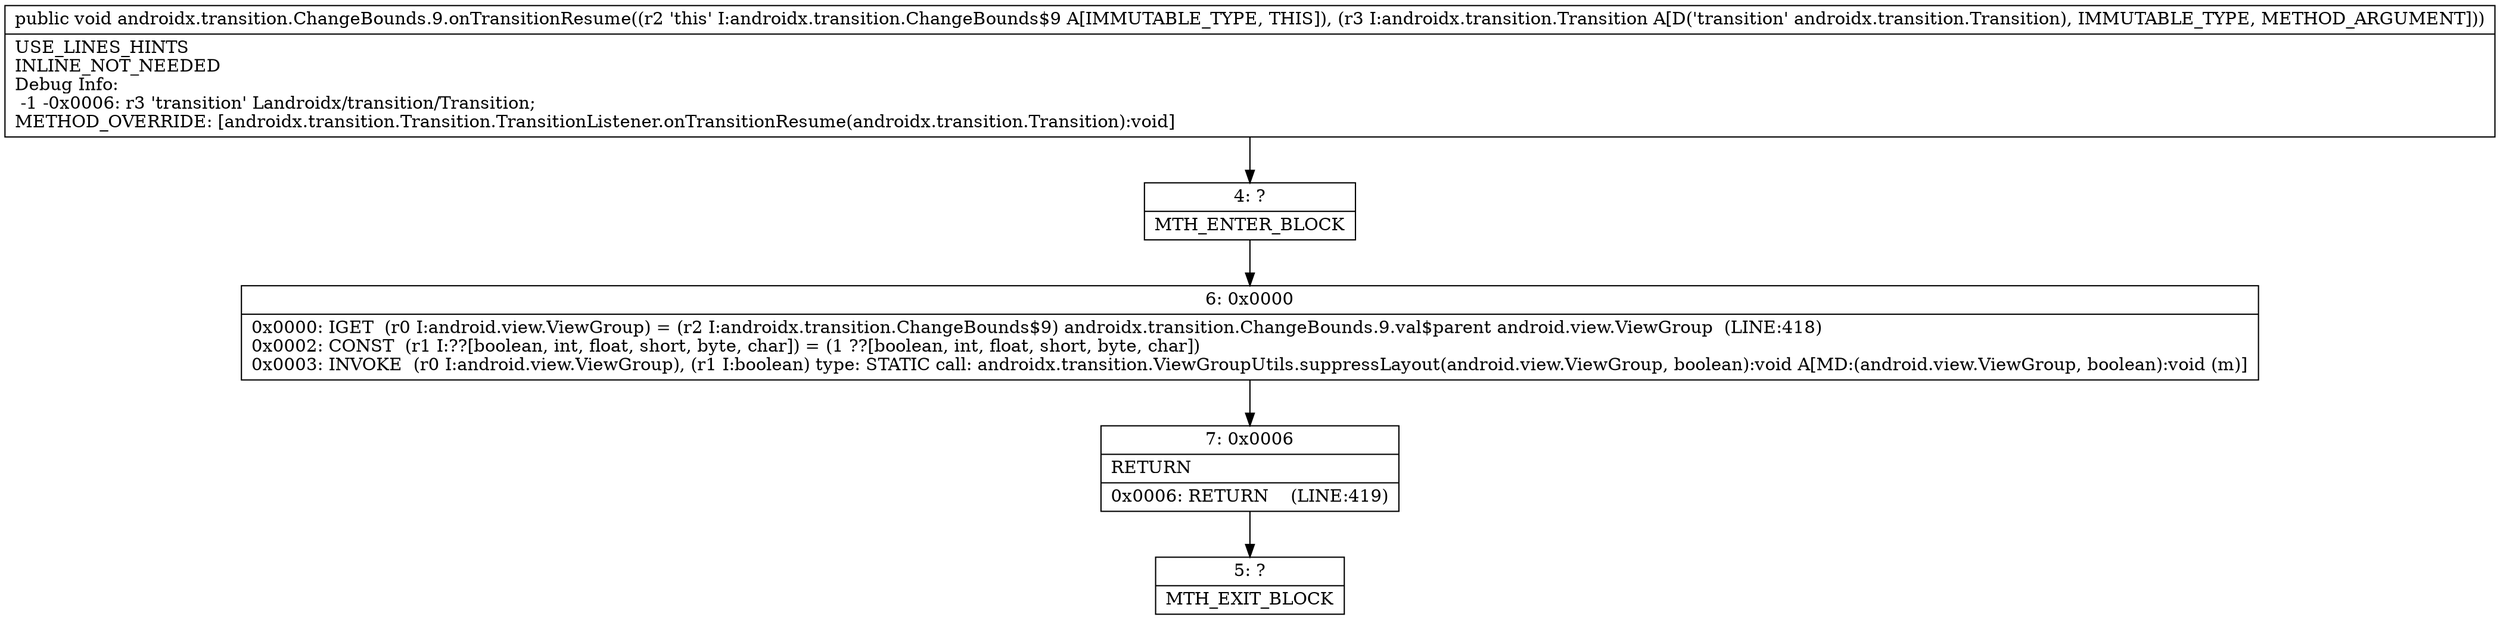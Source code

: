 digraph "CFG forandroidx.transition.ChangeBounds.9.onTransitionResume(Landroidx\/transition\/Transition;)V" {
Node_4 [shape=record,label="{4\:\ ?|MTH_ENTER_BLOCK\l}"];
Node_6 [shape=record,label="{6\:\ 0x0000|0x0000: IGET  (r0 I:android.view.ViewGroup) = (r2 I:androidx.transition.ChangeBounds$9) androidx.transition.ChangeBounds.9.val$parent android.view.ViewGroup  (LINE:418)\l0x0002: CONST  (r1 I:??[boolean, int, float, short, byte, char]) = (1 ??[boolean, int, float, short, byte, char]) \l0x0003: INVOKE  (r0 I:android.view.ViewGroup), (r1 I:boolean) type: STATIC call: androidx.transition.ViewGroupUtils.suppressLayout(android.view.ViewGroup, boolean):void A[MD:(android.view.ViewGroup, boolean):void (m)]\l}"];
Node_7 [shape=record,label="{7\:\ 0x0006|RETURN\l|0x0006: RETURN    (LINE:419)\l}"];
Node_5 [shape=record,label="{5\:\ ?|MTH_EXIT_BLOCK\l}"];
MethodNode[shape=record,label="{public void androidx.transition.ChangeBounds.9.onTransitionResume((r2 'this' I:androidx.transition.ChangeBounds$9 A[IMMUTABLE_TYPE, THIS]), (r3 I:androidx.transition.Transition A[D('transition' androidx.transition.Transition), IMMUTABLE_TYPE, METHOD_ARGUMENT]))  | USE_LINES_HINTS\lINLINE_NOT_NEEDED\lDebug Info:\l  \-1 \-0x0006: r3 'transition' Landroidx\/transition\/Transition;\lMETHOD_OVERRIDE: [androidx.transition.Transition.TransitionListener.onTransitionResume(androidx.transition.Transition):void]\l}"];
MethodNode -> Node_4;Node_4 -> Node_6;
Node_6 -> Node_7;
Node_7 -> Node_5;
}

